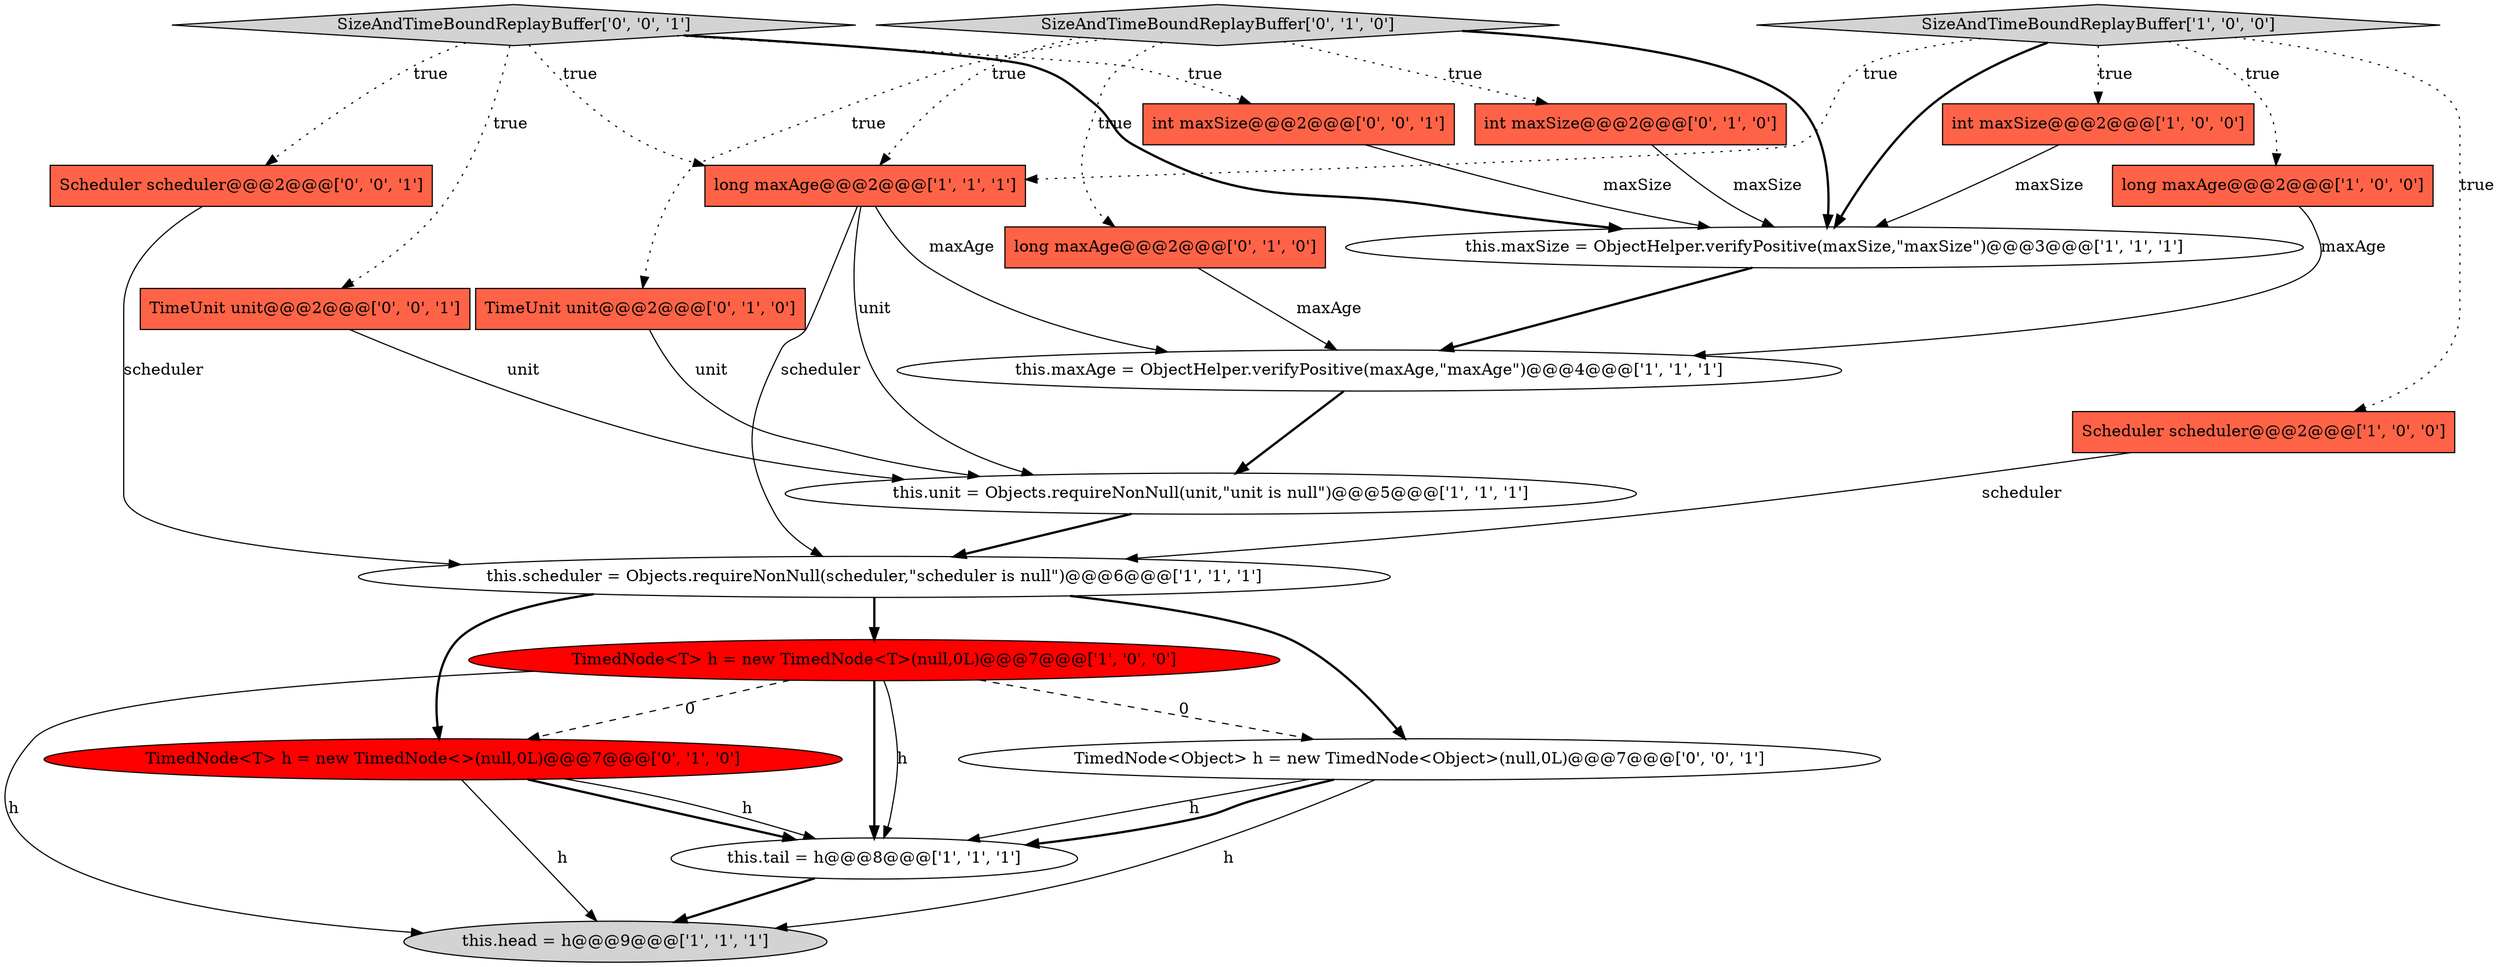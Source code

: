 digraph {
8 [style = filled, label = "TimedNode<T> h = new TimedNode<T>(null,0L)@@@7@@@['1', '0', '0']", fillcolor = red, shape = ellipse image = "AAA1AAABBB1BBB"];
14 [style = filled, label = "long maxAge@@@2@@@['0', '1', '0']", fillcolor = tomato, shape = box image = "AAA0AAABBB2BBB"];
18 [style = filled, label = "Scheduler scheduler@@@2@@@['0', '0', '1']", fillcolor = tomato, shape = box image = "AAA0AAABBB3BBB"];
4 [style = filled, label = "this.maxSize = ObjectHelper.verifyPositive(maxSize,\"maxSize\")@@@3@@@['1', '1', '1']", fillcolor = white, shape = ellipse image = "AAA0AAABBB1BBB"];
20 [style = filled, label = "int maxSize@@@2@@@['0', '0', '1']", fillcolor = tomato, shape = box image = "AAA0AAABBB3BBB"];
13 [style = filled, label = "SizeAndTimeBoundReplayBuffer['0', '1', '0']", fillcolor = lightgray, shape = diamond image = "AAA0AAABBB2BBB"];
21 [style = filled, label = "SizeAndTimeBoundReplayBuffer['0', '0', '1']", fillcolor = lightgray, shape = diamond image = "AAA0AAABBB3BBB"];
12 [style = filled, label = "int maxSize@@@2@@@['0', '1', '0']", fillcolor = tomato, shape = box image = "AAA0AAABBB2BBB"];
10 [style = filled, label = "long maxAge@@@2@@@['1', '1', '1']", fillcolor = tomato, shape = box image = "AAA0AAABBB1BBB"];
6 [style = filled, label = "this.maxAge = ObjectHelper.verifyPositive(maxAge,\"maxAge\")@@@4@@@['1', '1', '1']", fillcolor = white, shape = ellipse image = "AAA0AAABBB1BBB"];
3 [style = filled, label = "Scheduler scheduler@@@2@@@['1', '0', '0']", fillcolor = tomato, shape = box image = "AAA0AAABBB1BBB"];
16 [style = filled, label = "TimedNode<T> h = new TimedNode<>(null,0L)@@@7@@@['0', '1', '0']", fillcolor = red, shape = ellipse image = "AAA1AAABBB2BBB"];
19 [style = filled, label = "TimedNode<Object> h = new TimedNode<Object>(null,0L)@@@7@@@['0', '0', '1']", fillcolor = white, shape = ellipse image = "AAA0AAABBB3BBB"];
11 [style = filled, label = "this.tail = h@@@8@@@['1', '1', '1']", fillcolor = white, shape = ellipse image = "AAA0AAABBB1BBB"];
2 [style = filled, label = "SizeAndTimeBoundReplayBuffer['1', '0', '0']", fillcolor = lightgray, shape = diamond image = "AAA0AAABBB1BBB"];
7 [style = filled, label = "this.head = h@@@9@@@['1', '1', '1']", fillcolor = lightgray, shape = ellipse image = "AAA0AAABBB1BBB"];
0 [style = filled, label = "long maxAge@@@2@@@['1', '0', '0']", fillcolor = tomato, shape = box image = "AAA0AAABBB1BBB"];
17 [style = filled, label = "TimeUnit unit@@@2@@@['0', '0', '1']", fillcolor = tomato, shape = box image = "AAA0AAABBB3BBB"];
5 [style = filled, label = "this.unit = Objects.requireNonNull(unit,\"unit is null\")@@@5@@@['1', '1', '1']", fillcolor = white, shape = ellipse image = "AAA0AAABBB1BBB"];
9 [style = filled, label = "int maxSize@@@2@@@['1', '0', '0']", fillcolor = tomato, shape = box image = "AAA0AAABBB1BBB"];
15 [style = filled, label = "TimeUnit unit@@@2@@@['0', '1', '0']", fillcolor = tomato, shape = box image = "AAA0AAABBB2BBB"];
1 [style = filled, label = "this.scheduler = Objects.requireNonNull(scheduler,\"scheduler is null\")@@@6@@@['1', '1', '1']", fillcolor = white, shape = ellipse image = "AAA0AAABBB1BBB"];
2->10 [style = dotted, label="true"];
2->3 [style = dotted, label="true"];
8->19 [style = dashed, label="0"];
8->16 [style = dashed, label="0"];
2->0 [style = dotted, label="true"];
1->8 [style = bold, label=""];
16->11 [style = bold, label=""];
21->20 [style = dotted, label="true"];
8->11 [style = solid, label="h"];
20->4 [style = solid, label="maxSize"];
13->12 [style = dotted, label="true"];
4->6 [style = bold, label=""];
21->18 [style = dotted, label="true"];
19->11 [style = solid, label="h"];
17->5 [style = solid, label="unit"];
10->5 [style = solid, label="unit"];
19->11 [style = bold, label=""];
21->17 [style = dotted, label="true"];
19->7 [style = solid, label="h"];
21->10 [style = dotted, label="true"];
13->10 [style = dotted, label="true"];
2->4 [style = bold, label=""];
10->6 [style = solid, label="maxAge"];
5->1 [style = bold, label=""];
6->5 [style = bold, label=""];
12->4 [style = solid, label="maxSize"];
2->9 [style = dotted, label="true"];
8->7 [style = solid, label="h"];
1->16 [style = bold, label=""];
16->11 [style = solid, label="h"];
13->15 [style = dotted, label="true"];
18->1 [style = solid, label="scheduler"];
10->1 [style = solid, label="scheduler"];
16->7 [style = solid, label="h"];
1->19 [style = bold, label=""];
13->14 [style = dotted, label="true"];
8->11 [style = bold, label=""];
9->4 [style = solid, label="maxSize"];
0->6 [style = solid, label="maxAge"];
3->1 [style = solid, label="scheduler"];
11->7 [style = bold, label=""];
15->5 [style = solid, label="unit"];
14->6 [style = solid, label="maxAge"];
21->4 [style = bold, label=""];
13->4 [style = bold, label=""];
}
